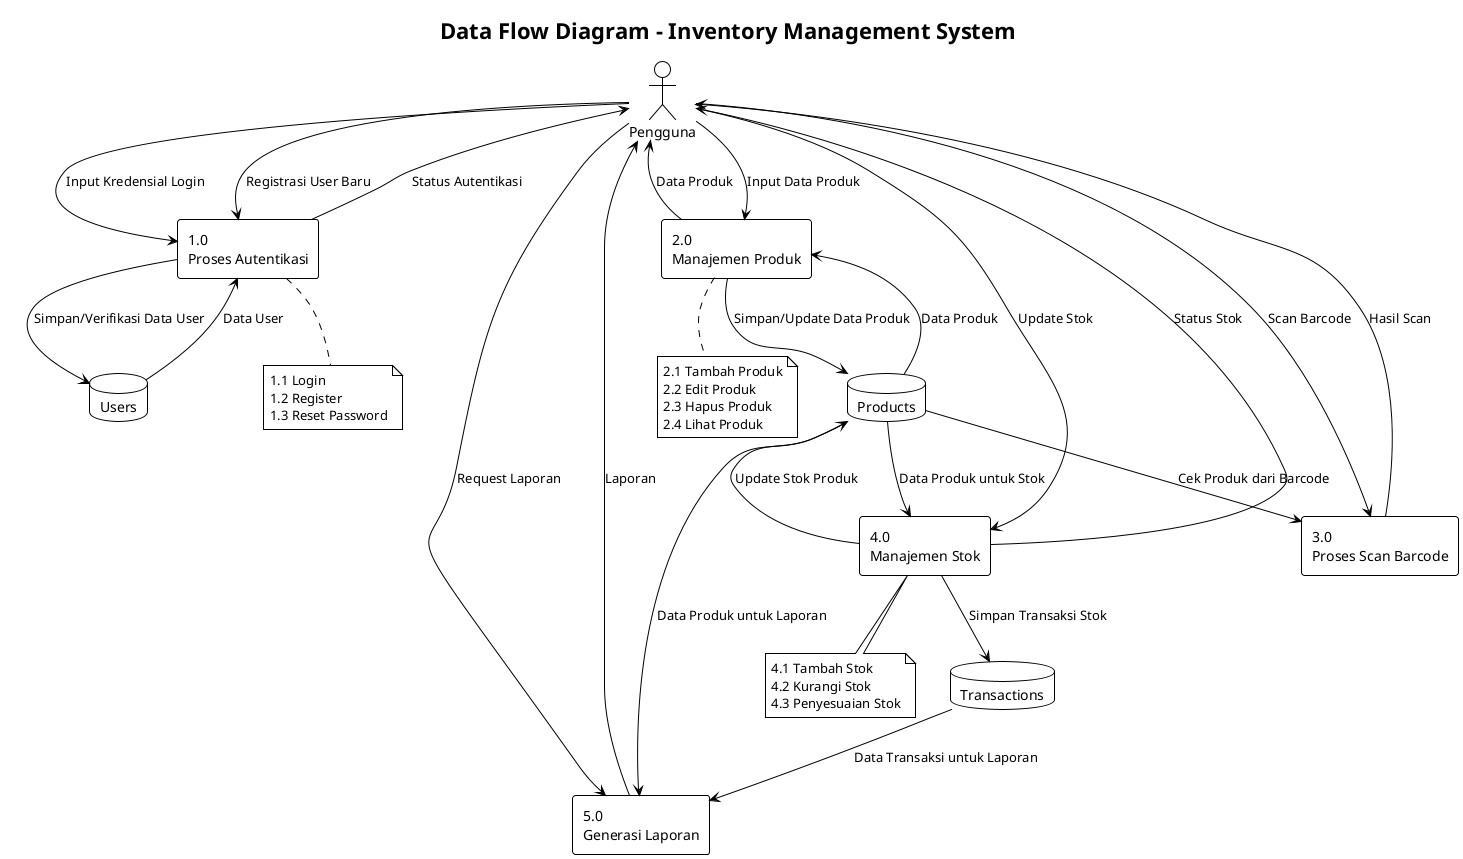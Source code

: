 @startuml "Inventory Management DFD"
!theme plain
title Data Flow Diagram - Inventory Management System

' Define nodes
actor "Pengguna" as user
rectangle "1.0\nProses Autentikasi" as auth
rectangle "2.0\nManajemen Produk" as prodMgmt
rectangle "3.0\nProses Scan Barcode" as scanProc
rectangle "4.0\nManajemen Stok" as stockMgmt
rectangle "5.0\nGenerasi Laporan" as reportGen
database "Users" as usersDB
database "Products" as productsDB
database "Transactions" as transactionsDB

' User to Process flows
user --> auth : Input Kredensial Login
user --> auth : Registrasi User Baru
user --> prodMgmt : Input Data Produk
user --> scanProc : Scan Barcode
user --> stockMgmt : Update Stok
user --> reportGen : Request Laporan

' Process to User flows
auth --> user : Status Autentikasi
prodMgmt --> user : Data Produk
scanProc --> user : Hasil Scan
stockMgmt --> user : Status Stok
reportGen --> user : Laporan

' Process to Database flows
auth --> usersDB : Simpan/Verifikasi Data User
prodMgmt --> productsDB : Simpan/Update Data Produk
stockMgmt --> transactionsDB : Simpan Transaksi Stok
stockMgmt --> productsDB : Update Stok Produk

' Database to Process flows
usersDB --> auth : Data User
productsDB --> prodMgmt : Data Produk
productsDB --> scanProc : Cek Produk dari Barcode
productsDB --> stockMgmt : Data Produk untuk Stok
productsDB --> reportGen : Data Produk untuk Laporan
transactionsDB --> reportGen : Data Transaksi untuk Laporan

' Detailed subprocesses
note bottom of auth
  1.1 Login
  1.2 Register
  1.3 Reset Password
end note

note bottom of prodMgmt
  2.1 Tambah Produk
  2.2 Edit Produk
  2.3 Hapus Produk
  2.4 Lihat Produk
end note

note bottom of stockMgmt
  4.1 Tambah Stok
  4.2 Kurangi Stok
  4.3 Penyesuaian Stok
end note
@enduml
